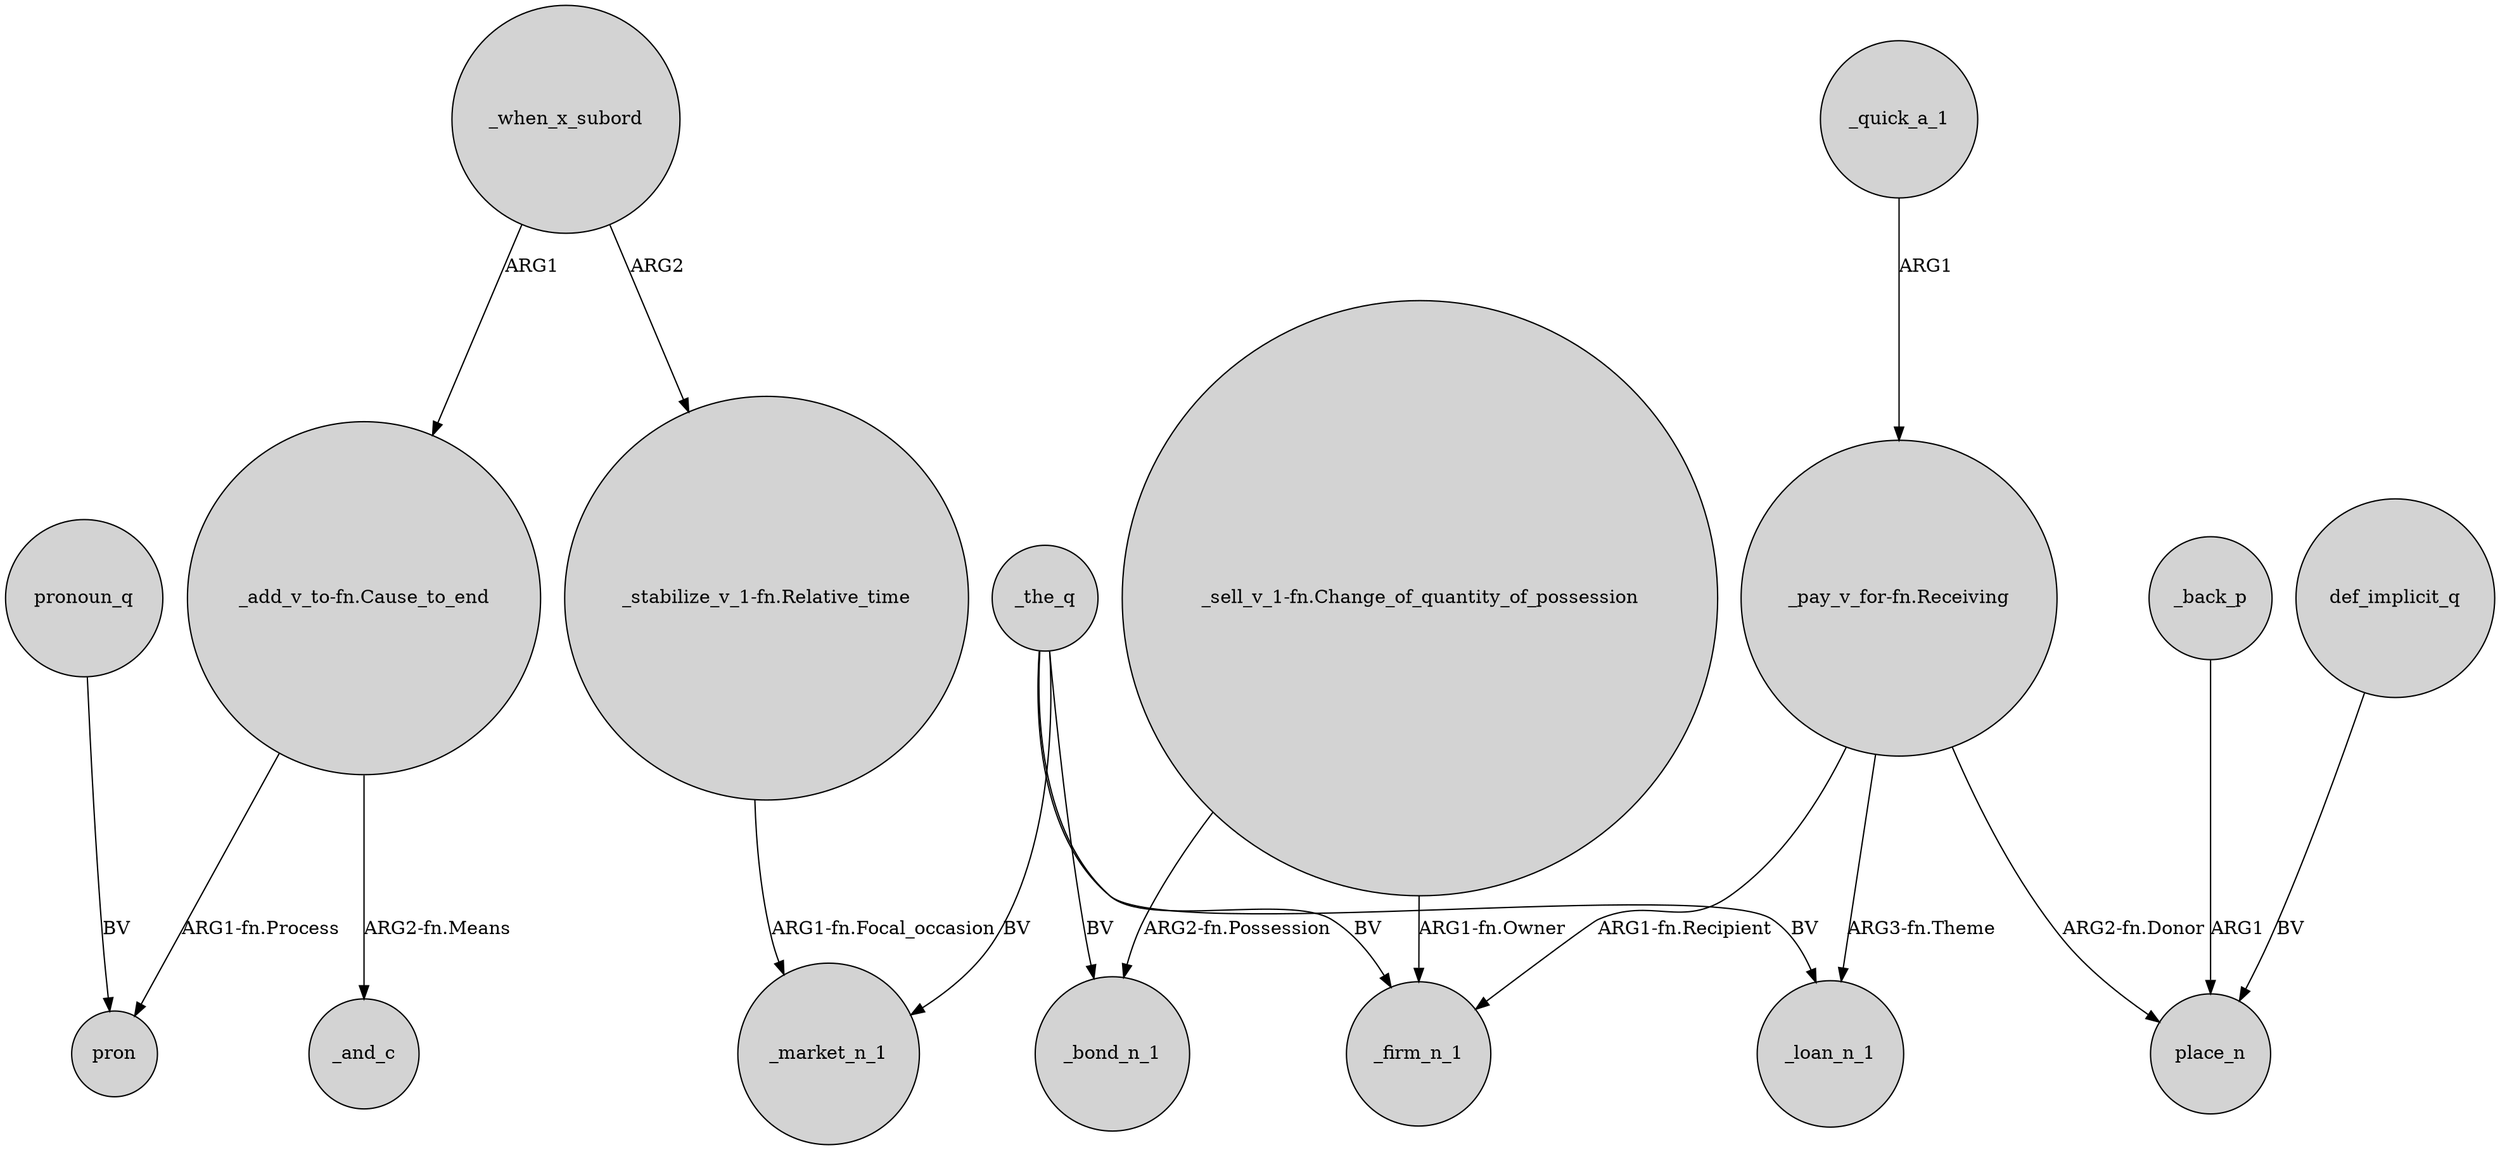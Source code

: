 digraph {
	node [shape=circle style=filled]
	_when_x_subord -> "_stabilize_v_1-fn.Relative_time" [label=ARG2]
	_the_q -> _firm_n_1 [label=BV]
	"_sell_v_1-fn.Change_of_quantity_of_possession" -> _bond_n_1 [label="ARG2-fn.Possession"]
	_back_p -> place_n [label=ARG1]
	"_add_v_to-fn.Cause_to_end" -> _and_c [label="ARG2-fn.Means"]
	_when_x_subord -> "_add_v_to-fn.Cause_to_end" [label=ARG1]
	"_pay_v_for-fn.Receiving" -> place_n [label="ARG2-fn.Donor"]
	def_implicit_q -> place_n [label=BV]
	_the_q -> _market_n_1 [label=BV]
	_the_q -> _loan_n_1 [label=BV]
	_the_q -> _bond_n_1 [label=BV]
	pronoun_q -> pron [label=BV]
	_quick_a_1 -> "_pay_v_for-fn.Receiving" [label=ARG1]
	"_stabilize_v_1-fn.Relative_time" -> _market_n_1 [label="ARG1-fn.Focal_occasion"]
	"_pay_v_for-fn.Receiving" -> _firm_n_1 [label="ARG1-fn.Recipient"]
	"_add_v_to-fn.Cause_to_end" -> pron [label="ARG1-fn.Process"]
	"_sell_v_1-fn.Change_of_quantity_of_possession" -> _firm_n_1 [label="ARG1-fn.Owner"]
	"_pay_v_for-fn.Receiving" -> _loan_n_1 [label="ARG3-fn.Theme"]
}

